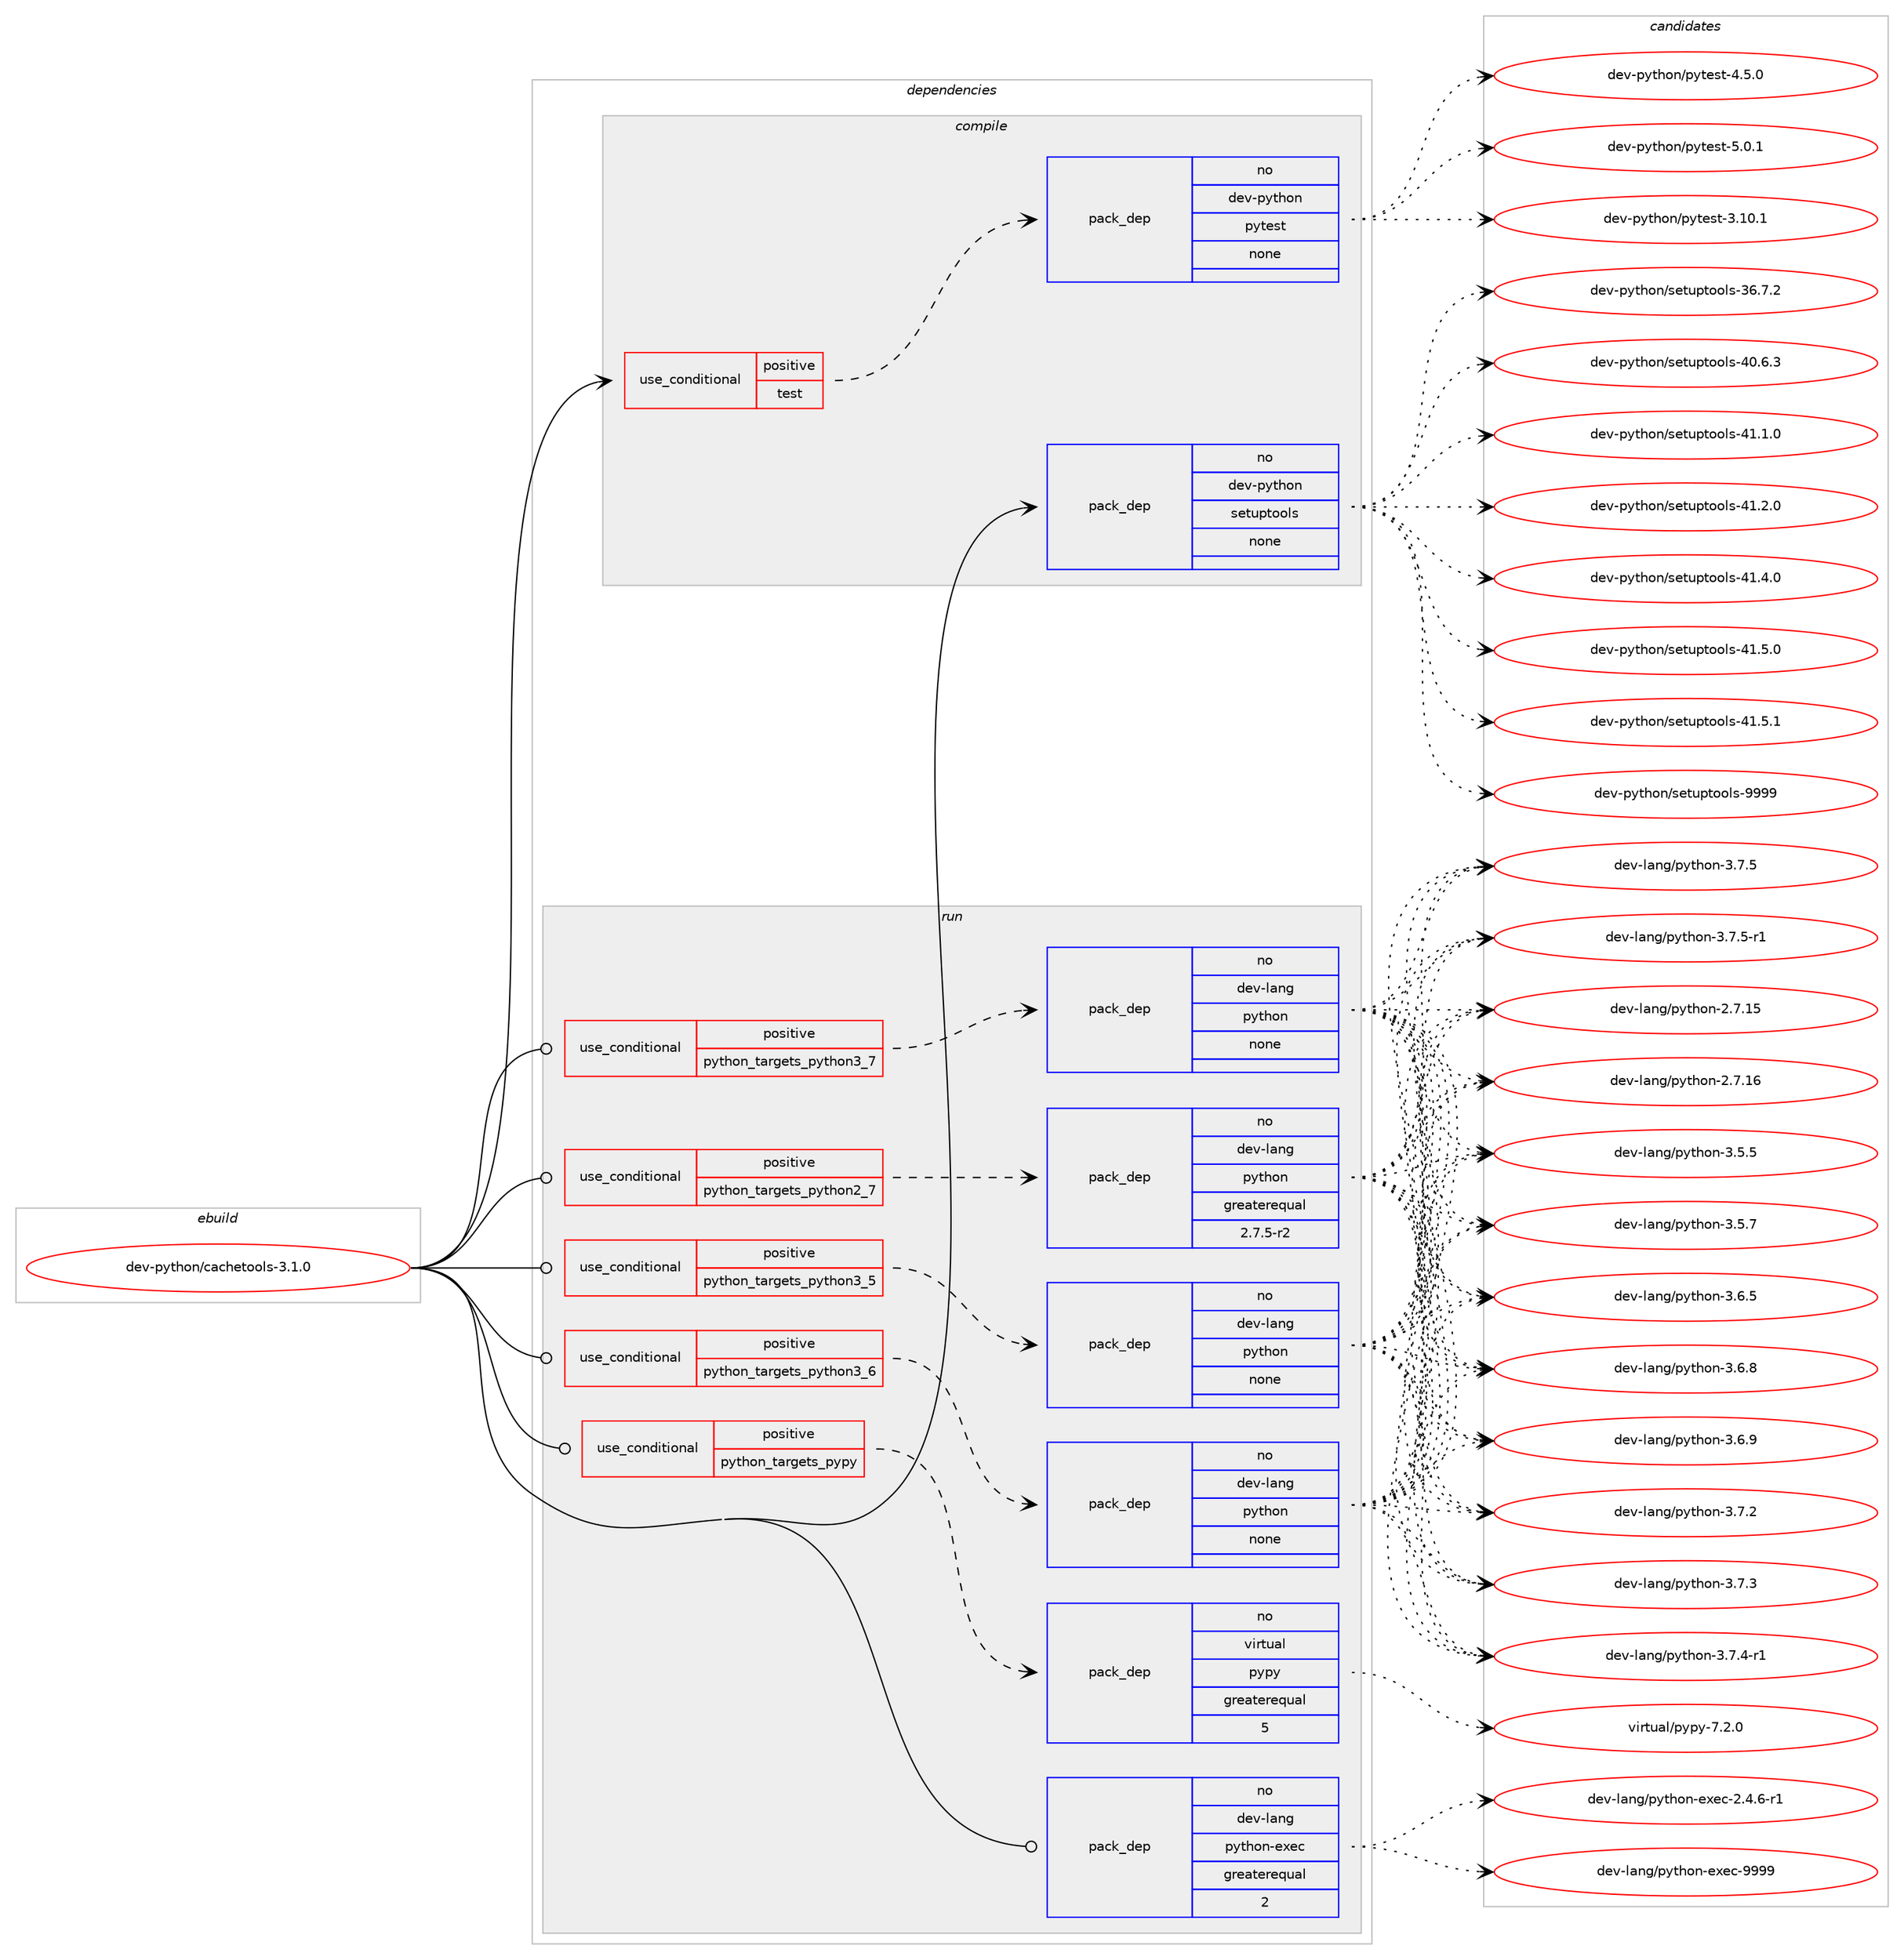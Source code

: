 digraph prolog {

# *************
# Graph options
# *************

newrank=true;
concentrate=true;
compound=true;
graph [rankdir=LR,fontname=Helvetica,fontsize=10,ranksep=1.5];#, ranksep=2.5, nodesep=0.2];
edge  [arrowhead=vee];
node  [fontname=Helvetica,fontsize=10];

# **********
# The ebuild
# **********

subgraph cluster_leftcol {
color=gray;
rank=same;
label=<<i>ebuild</i>>;
id [label="dev-python/cachetools-3.1.0", color=red, width=4, href="../dev-python/cachetools-3.1.0.svg"];
}

# ****************
# The dependencies
# ****************

subgraph cluster_midcol {
color=gray;
label=<<i>dependencies</i>>;
subgraph cluster_compile {
fillcolor="#eeeeee";
style=filled;
label=<<i>compile</i>>;
subgraph cond137186 {
dependency597809 [label=<<TABLE BORDER="0" CELLBORDER="1" CELLSPACING="0" CELLPADDING="4"><TR><TD ROWSPAN="3" CELLPADDING="10">use_conditional</TD></TR><TR><TD>positive</TD></TR><TR><TD>test</TD></TR></TABLE>>, shape=none, color=red];
subgraph pack448846 {
dependency597810 [label=<<TABLE BORDER="0" CELLBORDER="1" CELLSPACING="0" CELLPADDING="4" WIDTH="220"><TR><TD ROWSPAN="6" CELLPADDING="30">pack_dep</TD></TR><TR><TD WIDTH="110">no</TD></TR><TR><TD>dev-python</TD></TR><TR><TD>pytest</TD></TR><TR><TD>none</TD></TR><TR><TD></TD></TR></TABLE>>, shape=none, color=blue];
}
dependency597809:e -> dependency597810:w [weight=20,style="dashed",arrowhead="vee"];
}
id:e -> dependency597809:w [weight=20,style="solid",arrowhead="vee"];
subgraph pack448847 {
dependency597811 [label=<<TABLE BORDER="0" CELLBORDER="1" CELLSPACING="0" CELLPADDING="4" WIDTH="220"><TR><TD ROWSPAN="6" CELLPADDING="30">pack_dep</TD></TR><TR><TD WIDTH="110">no</TD></TR><TR><TD>dev-python</TD></TR><TR><TD>setuptools</TD></TR><TR><TD>none</TD></TR><TR><TD></TD></TR></TABLE>>, shape=none, color=blue];
}
id:e -> dependency597811:w [weight=20,style="solid",arrowhead="vee"];
}
subgraph cluster_compileandrun {
fillcolor="#eeeeee";
style=filled;
label=<<i>compile and run</i>>;
}
subgraph cluster_run {
fillcolor="#eeeeee";
style=filled;
label=<<i>run</i>>;
subgraph cond137187 {
dependency597812 [label=<<TABLE BORDER="0" CELLBORDER="1" CELLSPACING="0" CELLPADDING="4"><TR><TD ROWSPAN="3" CELLPADDING="10">use_conditional</TD></TR><TR><TD>positive</TD></TR><TR><TD>python_targets_pypy</TD></TR></TABLE>>, shape=none, color=red];
subgraph pack448848 {
dependency597813 [label=<<TABLE BORDER="0" CELLBORDER="1" CELLSPACING="0" CELLPADDING="4" WIDTH="220"><TR><TD ROWSPAN="6" CELLPADDING="30">pack_dep</TD></TR><TR><TD WIDTH="110">no</TD></TR><TR><TD>virtual</TD></TR><TR><TD>pypy</TD></TR><TR><TD>greaterequal</TD></TR><TR><TD>5</TD></TR></TABLE>>, shape=none, color=blue];
}
dependency597812:e -> dependency597813:w [weight=20,style="dashed",arrowhead="vee"];
}
id:e -> dependency597812:w [weight=20,style="solid",arrowhead="odot"];
subgraph cond137188 {
dependency597814 [label=<<TABLE BORDER="0" CELLBORDER="1" CELLSPACING="0" CELLPADDING="4"><TR><TD ROWSPAN="3" CELLPADDING="10">use_conditional</TD></TR><TR><TD>positive</TD></TR><TR><TD>python_targets_python2_7</TD></TR></TABLE>>, shape=none, color=red];
subgraph pack448849 {
dependency597815 [label=<<TABLE BORDER="0" CELLBORDER="1" CELLSPACING="0" CELLPADDING="4" WIDTH="220"><TR><TD ROWSPAN="6" CELLPADDING="30">pack_dep</TD></TR><TR><TD WIDTH="110">no</TD></TR><TR><TD>dev-lang</TD></TR><TR><TD>python</TD></TR><TR><TD>greaterequal</TD></TR><TR><TD>2.7.5-r2</TD></TR></TABLE>>, shape=none, color=blue];
}
dependency597814:e -> dependency597815:w [weight=20,style="dashed",arrowhead="vee"];
}
id:e -> dependency597814:w [weight=20,style="solid",arrowhead="odot"];
subgraph cond137189 {
dependency597816 [label=<<TABLE BORDER="0" CELLBORDER="1" CELLSPACING="0" CELLPADDING="4"><TR><TD ROWSPAN="3" CELLPADDING="10">use_conditional</TD></TR><TR><TD>positive</TD></TR><TR><TD>python_targets_python3_5</TD></TR></TABLE>>, shape=none, color=red];
subgraph pack448850 {
dependency597817 [label=<<TABLE BORDER="0" CELLBORDER="1" CELLSPACING="0" CELLPADDING="4" WIDTH="220"><TR><TD ROWSPAN="6" CELLPADDING="30">pack_dep</TD></TR><TR><TD WIDTH="110">no</TD></TR><TR><TD>dev-lang</TD></TR><TR><TD>python</TD></TR><TR><TD>none</TD></TR><TR><TD></TD></TR></TABLE>>, shape=none, color=blue];
}
dependency597816:e -> dependency597817:w [weight=20,style="dashed",arrowhead="vee"];
}
id:e -> dependency597816:w [weight=20,style="solid",arrowhead="odot"];
subgraph cond137190 {
dependency597818 [label=<<TABLE BORDER="0" CELLBORDER="1" CELLSPACING="0" CELLPADDING="4"><TR><TD ROWSPAN="3" CELLPADDING="10">use_conditional</TD></TR><TR><TD>positive</TD></TR><TR><TD>python_targets_python3_6</TD></TR></TABLE>>, shape=none, color=red];
subgraph pack448851 {
dependency597819 [label=<<TABLE BORDER="0" CELLBORDER="1" CELLSPACING="0" CELLPADDING="4" WIDTH="220"><TR><TD ROWSPAN="6" CELLPADDING="30">pack_dep</TD></TR><TR><TD WIDTH="110">no</TD></TR><TR><TD>dev-lang</TD></TR><TR><TD>python</TD></TR><TR><TD>none</TD></TR><TR><TD></TD></TR></TABLE>>, shape=none, color=blue];
}
dependency597818:e -> dependency597819:w [weight=20,style="dashed",arrowhead="vee"];
}
id:e -> dependency597818:w [weight=20,style="solid",arrowhead="odot"];
subgraph cond137191 {
dependency597820 [label=<<TABLE BORDER="0" CELLBORDER="1" CELLSPACING="0" CELLPADDING="4"><TR><TD ROWSPAN="3" CELLPADDING="10">use_conditional</TD></TR><TR><TD>positive</TD></TR><TR><TD>python_targets_python3_7</TD></TR></TABLE>>, shape=none, color=red];
subgraph pack448852 {
dependency597821 [label=<<TABLE BORDER="0" CELLBORDER="1" CELLSPACING="0" CELLPADDING="4" WIDTH="220"><TR><TD ROWSPAN="6" CELLPADDING="30">pack_dep</TD></TR><TR><TD WIDTH="110">no</TD></TR><TR><TD>dev-lang</TD></TR><TR><TD>python</TD></TR><TR><TD>none</TD></TR><TR><TD></TD></TR></TABLE>>, shape=none, color=blue];
}
dependency597820:e -> dependency597821:w [weight=20,style="dashed",arrowhead="vee"];
}
id:e -> dependency597820:w [weight=20,style="solid",arrowhead="odot"];
subgraph pack448853 {
dependency597822 [label=<<TABLE BORDER="0" CELLBORDER="1" CELLSPACING="0" CELLPADDING="4" WIDTH="220"><TR><TD ROWSPAN="6" CELLPADDING="30">pack_dep</TD></TR><TR><TD WIDTH="110">no</TD></TR><TR><TD>dev-lang</TD></TR><TR><TD>python-exec</TD></TR><TR><TD>greaterequal</TD></TR><TR><TD>2</TD></TR></TABLE>>, shape=none, color=blue];
}
id:e -> dependency597822:w [weight=20,style="solid",arrowhead="odot"];
}
}

# **************
# The candidates
# **************

subgraph cluster_choices {
rank=same;
color=gray;
label=<<i>candidates</i>>;

subgraph choice448846 {
color=black;
nodesep=1;
choice100101118451121211161041111104711212111610111511645514649484649 [label="dev-python/pytest-3.10.1", color=red, width=4,href="../dev-python/pytest-3.10.1.svg"];
choice1001011184511212111610411111047112121116101115116455246534648 [label="dev-python/pytest-4.5.0", color=red, width=4,href="../dev-python/pytest-4.5.0.svg"];
choice1001011184511212111610411111047112121116101115116455346484649 [label="dev-python/pytest-5.0.1", color=red, width=4,href="../dev-python/pytest-5.0.1.svg"];
dependency597810:e -> choice100101118451121211161041111104711212111610111511645514649484649:w [style=dotted,weight="100"];
dependency597810:e -> choice1001011184511212111610411111047112121116101115116455246534648:w [style=dotted,weight="100"];
dependency597810:e -> choice1001011184511212111610411111047112121116101115116455346484649:w [style=dotted,weight="100"];
}
subgraph choice448847 {
color=black;
nodesep=1;
choice100101118451121211161041111104711510111611711211611111110811545515446554650 [label="dev-python/setuptools-36.7.2", color=red, width=4,href="../dev-python/setuptools-36.7.2.svg"];
choice100101118451121211161041111104711510111611711211611111110811545524846544651 [label="dev-python/setuptools-40.6.3", color=red, width=4,href="../dev-python/setuptools-40.6.3.svg"];
choice100101118451121211161041111104711510111611711211611111110811545524946494648 [label="dev-python/setuptools-41.1.0", color=red, width=4,href="../dev-python/setuptools-41.1.0.svg"];
choice100101118451121211161041111104711510111611711211611111110811545524946504648 [label="dev-python/setuptools-41.2.0", color=red, width=4,href="../dev-python/setuptools-41.2.0.svg"];
choice100101118451121211161041111104711510111611711211611111110811545524946524648 [label="dev-python/setuptools-41.4.0", color=red, width=4,href="../dev-python/setuptools-41.4.0.svg"];
choice100101118451121211161041111104711510111611711211611111110811545524946534648 [label="dev-python/setuptools-41.5.0", color=red, width=4,href="../dev-python/setuptools-41.5.0.svg"];
choice100101118451121211161041111104711510111611711211611111110811545524946534649 [label="dev-python/setuptools-41.5.1", color=red, width=4,href="../dev-python/setuptools-41.5.1.svg"];
choice10010111845112121116104111110471151011161171121161111111081154557575757 [label="dev-python/setuptools-9999", color=red, width=4,href="../dev-python/setuptools-9999.svg"];
dependency597811:e -> choice100101118451121211161041111104711510111611711211611111110811545515446554650:w [style=dotted,weight="100"];
dependency597811:e -> choice100101118451121211161041111104711510111611711211611111110811545524846544651:w [style=dotted,weight="100"];
dependency597811:e -> choice100101118451121211161041111104711510111611711211611111110811545524946494648:w [style=dotted,weight="100"];
dependency597811:e -> choice100101118451121211161041111104711510111611711211611111110811545524946504648:w [style=dotted,weight="100"];
dependency597811:e -> choice100101118451121211161041111104711510111611711211611111110811545524946524648:w [style=dotted,weight="100"];
dependency597811:e -> choice100101118451121211161041111104711510111611711211611111110811545524946534648:w [style=dotted,weight="100"];
dependency597811:e -> choice100101118451121211161041111104711510111611711211611111110811545524946534649:w [style=dotted,weight="100"];
dependency597811:e -> choice10010111845112121116104111110471151011161171121161111111081154557575757:w [style=dotted,weight="100"];
}
subgraph choice448848 {
color=black;
nodesep=1;
choice1181051141161179710847112121112121455546504648 [label="virtual/pypy-7.2.0", color=red, width=4,href="../virtual/pypy-7.2.0.svg"];
dependency597813:e -> choice1181051141161179710847112121112121455546504648:w [style=dotted,weight="100"];
}
subgraph choice448849 {
color=black;
nodesep=1;
choice10010111845108971101034711212111610411111045504655464953 [label="dev-lang/python-2.7.15", color=red, width=4,href="../dev-lang/python-2.7.15.svg"];
choice10010111845108971101034711212111610411111045504655464954 [label="dev-lang/python-2.7.16", color=red, width=4,href="../dev-lang/python-2.7.16.svg"];
choice100101118451089711010347112121116104111110455146534653 [label="dev-lang/python-3.5.5", color=red, width=4,href="../dev-lang/python-3.5.5.svg"];
choice100101118451089711010347112121116104111110455146534655 [label="dev-lang/python-3.5.7", color=red, width=4,href="../dev-lang/python-3.5.7.svg"];
choice100101118451089711010347112121116104111110455146544653 [label="dev-lang/python-3.6.5", color=red, width=4,href="../dev-lang/python-3.6.5.svg"];
choice100101118451089711010347112121116104111110455146544656 [label="dev-lang/python-3.6.8", color=red, width=4,href="../dev-lang/python-3.6.8.svg"];
choice100101118451089711010347112121116104111110455146544657 [label="dev-lang/python-3.6.9", color=red, width=4,href="../dev-lang/python-3.6.9.svg"];
choice100101118451089711010347112121116104111110455146554650 [label="dev-lang/python-3.7.2", color=red, width=4,href="../dev-lang/python-3.7.2.svg"];
choice100101118451089711010347112121116104111110455146554651 [label="dev-lang/python-3.7.3", color=red, width=4,href="../dev-lang/python-3.7.3.svg"];
choice1001011184510897110103471121211161041111104551465546524511449 [label="dev-lang/python-3.7.4-r1", color=red, width=4,href="../dev-lang/python-3.7.4-r1.svg"];
choice100101118451089711010347112121116104111110455146554653 [label="dev-lang/python-3.7.5", color=red, width=4,href="../dev-lang/python-3.7.5.svg"];
choice1001011184510897110103471121211161041111104551465546534511449 [label="dev-lang/python-3.7.5-r1", color=red, width=4,href="../dev-lang/python-3.7.5-r1.svg"];
dependency597815:e -> choice10010111845108971101034711212111610411111045504655464953:w [style=dotted,weight="100"];
dependency597815:e -> choice10010111845108971101034711212111610411111045504655464954:w [style=dotted,weight="100"];
dependency597815:e -> choice100101118451089711010347112121116104111110455146534653:w [style=dotted,weight="100"];
dependency597815:e -> choice100101118451089711010347112121116104111110455146534655:w [style=dotted,weight="100"];
dependency597815:e -> choice100101118451089711010347112121116104111110455146544653:w [style=dotted,weight="100"];
dependency597815:e -> choice100101118451089711010347112121116104111110455146544656:w [style=dotted,weight="100"];
dependency597815:e -> choice100101118451089711010347112121116104111110455146544657:w [style=dotted,weight="100"];
dependency597815:e -> choice100101118451089711010347112121116104111110455146554650:w [style=dotted,weight="100"];
dependency597815:e -> choice100101118451089711010347112121116104111110455146554651:w [style=dotted,weight="100"];
dependency597815:e -> choice1001011184510897110103471121211161041111104551465546524511449:w [style=dotted,weight="100"];
dependency597815:e -> choice100101118451089711010347112121116104111110455146554653:w [style=dotted,weight="100"];
dependency597815:e -> choice1001011184510897110103471121211161041111104551465546534511449:w [style=dotted,weight="100"];
}
subgraph choice448850 {
color=black;
nodesep=1;
choice10010111845108971101034711212111610411111045504655464953 [label="dev-lang/python-2.7.15", color=red, width=4,href="../dev-lang/python-2.7.15.svg"];
choice10010111845108971101034711212111610411111045504655464954 [label="dev-lang/python-2.7.16", color=red, width=4,href="../dev-lang/python-2.7.16.svg"];
choice100101118451089711010347112121116104111110455146534653 [label="dev-lang/python-3.5.5", color=red, width=4,href="../dev-lang/python-3.5.5.svg"];
choice100101118451089711010347112121116104111110455146534655 [label="dev-lang/python-3.5.7", color=red, width=4,href="../dev-lang/python-3.5.7.svg"];
choice100101118451089711010347112121116104111110455146544653 [label="dev-lang/python-3.6.5", color=red, width=4,href="../dev-lang/python-3.6.5.svg"];
choice100101118451089711010347112121116104111110455146544656 [label="dev-lang/python-3.6.8", color=red, width=4,href="../dev-lang/python-3.6.8.svg"];
choice100101118451089711010347112121116104111110455146544657 [label="dev-lang/python-3.6.9", color=red, width=4,href="../dev-lang/python-3.6.9.svg"];
choice100101118451089711010347112121116104111110455146554650 [label="dev-lang/python-3.7.2", color=red, width=4,href="../dev-lang/python-3.7.2.svg"];
choice100101118451089711010347112121116104111110455146554651 [label="dev-lang/python-3.7.3", color=red, width=4,href="../dev-lang/python-3.7.3.svg"];
choice1001011184510897110103471121211161041111104551465546524511449 [label="dev-lang/python-3.7.4-r1", color=red, width=4,href="../dev-lang/python-3.7.4-r1.svg"];
choice100101118451089711010347112121116104111110455146554653 [label="dev-lang/python-3.7.5", color=red, width=4,href="../dev-lang/python-3.7.5.svg"];
choice1001011184510897110103471121211161041111104551465546534511449 [label="dev-lang/python-3.7.5-r1", color=red, width=4,href="../dev-lang/python-3.7.5-r1.svg"];
dependency597817:e -> choice10010111845108971101034711212111610411111045504655464953:w [style=dotted,weight="100"];
dependency597817:e -> choice10010111845108971101034711212111610411111045504655464954:w [style=dotted,weight="100"];
dependency597817:e -> choice100101118451089711010347112121116104111110455146534653:w [style=dotted,weight="100"];
dependency597817:e -> choice100101118451089711010347112121116104111110455146534655:w [style=dotted,weight="100"];
dependency597817:e -> choice100101118451089711010347112121116104111110455146544653:w [style=dotted,weight="100"];
dependency597817:e -> choice100101118451089711010347112121116104111110455146544656:w [style=dotted,weight="100"];
dependency597817:e -> choice100101118451089711010347112121116104111110455146544657:w [style=dotted,weight="100"];
dependency597817:e -> choice100101118451089711010347112121116104111110455146554650:w [style=dotted,weight="100"];
dependency597817:e -> choice100101118451089711010347112121116104111110455146554651:w [style=dotted,weight="100"];
dependency597817:e -> choice1001011184510897110103471121211161041111104551465546524511449:w [style=dotted,weight="100"];
dependency597817:e -> choice100101118451089711010347112121116104111110455146554653:w [style=dotted,weight="100"];
dependency597817:e -> choice1001011184510897110103471121211161041111104551465546534511449:w [style=dotted,weight="100"];
}
subgraph choice448851 {
color=black;
nodesep=1;
choice10010111845108971101034711212111610411111045504655464953 [label="dev-lang/python-2.7.15", color=red, width=4,href="../dev-lang/python-2.7.15.svg"];
choice10010111845108971101034711212111610411111045504655464954 [label="dev-lang/python-2.7.16", color=red, width=4,href="../dev-lang/python-2.7.16.svg"];
choice100101118451089711010347112121116104111110455146534653 [label="dev-lang/python-3.5.5", color=red, width=4,href="../dev-lang/python-3.5.5.svg"];
choice100101118451089711010347112121116104111110455146534655 [label="dev-lang/python-3.5.7", color=red, width=4,href="../dev-lang/python-3.5.7.svg"];
choice100101118451089711010347112121116104111110455146544653 [label="dev-lang/python-3.6.5", color=red, width=4,href="../dev-lang/python-3.6.5.svg"];
choice100101118451089711010347112121116104111110455146544656 [label="dev-lang/python-3.6.8", color=red, width=4,href="../dev-lang/python-3.6.8.svg"];
choice100101118451089711010347112121116104111110455146544657 [label="dev-lang/python-3.6.9", color=red, width=4,href="../dev-lang/python-3.6.9.svg"];
choice100101118451089711010347112121116104111110455146554650 [label="dev-lang/python-3.7.2", color=red, width=4,href="../dev-lang/python-3.7.2.svg"];
choice100101118451089711010347112121116104111110455146554651 [label="dev-lang/python-3.7.3", color=red, width=4,href="../dev-lang/python-3.7.3.svg"];
choice1001011184510897110103471121211161041111104551465546524511449 [label="dev-lang/python-3.7.4-r1", color=red, width=4,href="../dev-lang/python-3.7.4-r1.svg"];
choice100101118451089711010347112121116104111110455146554653 [label="dev-lang/python-3.7.5", color=red, width=4,href="../dev-lang/python-3.7.5.svg"];
choice1001011184510897110103471121211161041111104551465546534511449 [label="dev-lang/python-3.7.5-r1", color=red, width=4,href="../dev-lang/python-3.7.5-r1.svg"];
dependency597819:e -> choice10010111845108971101034711212111610411111045504655464953:w [style=dotted,weight="100"];
dependency597819:e -> choice10010111845108971101034711212111610411111045504655464954:w [style=dotted,weight="100"];
dependency597819:e -> choice100101118451089711010347112121116104111110455146534653:w [style=dotted,weight="100"];
dependency597819:e -> choice100101118451089711010347112121116104111110455146534655:w [style=dotted,weight="100"];
dependency597819:e -> choice100101118451089711010347112121116104111110455146544653:w [style=dotted,weight="100"];
dependency597819:e -> choice100101118451089711010347112121116104111110455146544656:w [style=dotted,weight="100"];
dependency597819:e -> choice100101118451089711010347112121116104111110455146544657:w [style=dotted,weight="100"];
dependency597819:e -> choice100101118451089711010347112121116104111110455146554650:w [style=dotted,weight="100"];
dependency597819:e -> choice100101118451089711010347112121116104111110455146554651:w [style=dotted,weight="100"];
dependency597819:e -> choice1001011184510897110103471121211161041111104551465546524511449:w [style=dotted,weight="100"];
dependency597819:e -> choice100101118451089711010347112121116104111110455146554653:w [style=dotted,weight="100"];
dependency597819:e -> choice1001011184510897110103471121211161041111104551465546534511449:w [style=dotted,weight="100"];
}
subgraph choice448852 {
color=black;
nodesep=1;
choice10010111845108971101034711212111610411111045504655464953 [label="dev-lang/python-2.7.15", color=red, width=4,href="../dev-lang/python-2.7.15.svg"];
choice10010111845108971101034711212111610411111045504655464954 [label="dev-lang/python-2.7.16", color=red, width=4,href="../dev-lang/python-2.7.16.svg"];
choice100101118451089711010347112121116104111110455146534653 [label="dev-lang/python-3.5.5", color=red, width=4,href="../dev-lang/python-3.5.5.svg"];
choice100101118451089711010347112121116104111110455146534655 [label="dev-lang/python-3.5.7", color=red, width=4,href="../dev-lang/python-3.5.7.svg"];
choice100101118451089711010347112121116104111110455146544653 [label="dev-lang/python-3.6.5", color=red, width=4,href="../dev-lang/python-3.6.5.svg"];
choice100101118451089711010347112121116104111110455146544656 [label="dev-lang/python-3.6.8", color=red, width=4,href="../dev-lang/python-3.6.8.svg"];
choice100101118451089711010347112121116104111110455146544657 [label="dev-lang/python-3.6.9", color=red, width=4,href="../dev-lang/python-3.6.9.svg"];
choice100101118451089711010347112121116104111110455146554650 [label="dev-lang/python-3.7.2", color=red, width=4,href="../dev-lang/python-3.7.2.svg"];
choice100101118451089711010347112121116104111110455146554651 [label="dev-lang/python-3.7.3", color=red, width=4,href="../dev-lang/python-3.7.3.svg"];
choice1001011184510897110103471121211161041111104551465546524511449 [label="dev-lang/python-3.7.4-r1", color=red, width=4,href="../dev-lang/python-3.7.4-r1.svg"];
choice100101118451089711010347112121116104111110455146554653 [label="dev-lang/python-3.7.5", color=red, width=4,href="../dev-lang/python-3.7.5.svg"];
choice1001011184510897110103471121211161041111104551465546534511449 [label="dev-lang/python-3.7.5-r1", color=red, width=4,href="../dev-lang/python-3.7.5-r1.svg"];
dependency597821:e -> choice10010111845108971101034711212111610411111045504655464953:w [style=dotted,weight="100"];
dependency597821:e -> choice10010111845108971101034711212111610411111045504655464954:w [style=dotted,weight="100"];
dependency597821:e -> choice100101118451089711010347112121116104111110455146534653:w [style=dotted,weight="100"];
dependency597821:e -> choice100101118451089711010347112121116104111110455146534655:w [style=dotted,weight="100"];
dependency597821:e -> choice100101118451089711010347112121116104111110455146544653:w [style=dotted,weight="100"];
dependency597821:e -> choice100101118451089711010347112121116104111110455146544656:w [style=dotted,weight="100"];
dependency597821:e -> choice100101118451089711010347112121116104111110455146544657:w [style=dotted,weight="100"];
dependency597821:e -> choice100101118451089711010347112121116104111110455146554650:w [style=dotted,weight="100"];
dependency597821:e -> choice100101118451089711010347112121116104111110455146554651:w [style=dotted,weight="100"];
dependency597821:e -> choice1001011184510897110103471121211161041111104551465546524511449:w [style=dotted,weight="100"];
dependency597821:e -> choice100101118451089711010347112121116104111110455146554653:w [style=dotted,weight="100"];
dependency597821:e -> choice1001011184510897110103471121211161041111104551465546534511449:w [style=dotted,weight="100"];
}
subgraph choice448853 {
color=black;
nodesep=1;
choice10010111845108971101034711212111610411111045101120101994550465246544511449 [label="dev-lang/python-exec-2.4.6-r1", color=red, width=4,href="../dev-lang/python-exec-2.4.6-r1.svg"];
choice10010111845108971101034711212111610411111045101120101994557575757 [label="dev-lang/python-exec-9999", color=red, width=4,href="../dev-lang/python-exec-9999.svg"];
dependency597822:e -> choice10010111845108971101034711212111610411111045101120101994550465246544511449:w [style=dotted,weight="100"];
dependency597822:e -> choice10010111845108971101034711212111610411111045101120101994557575757:w [style=dotted,weight="100"];
}
}

}
